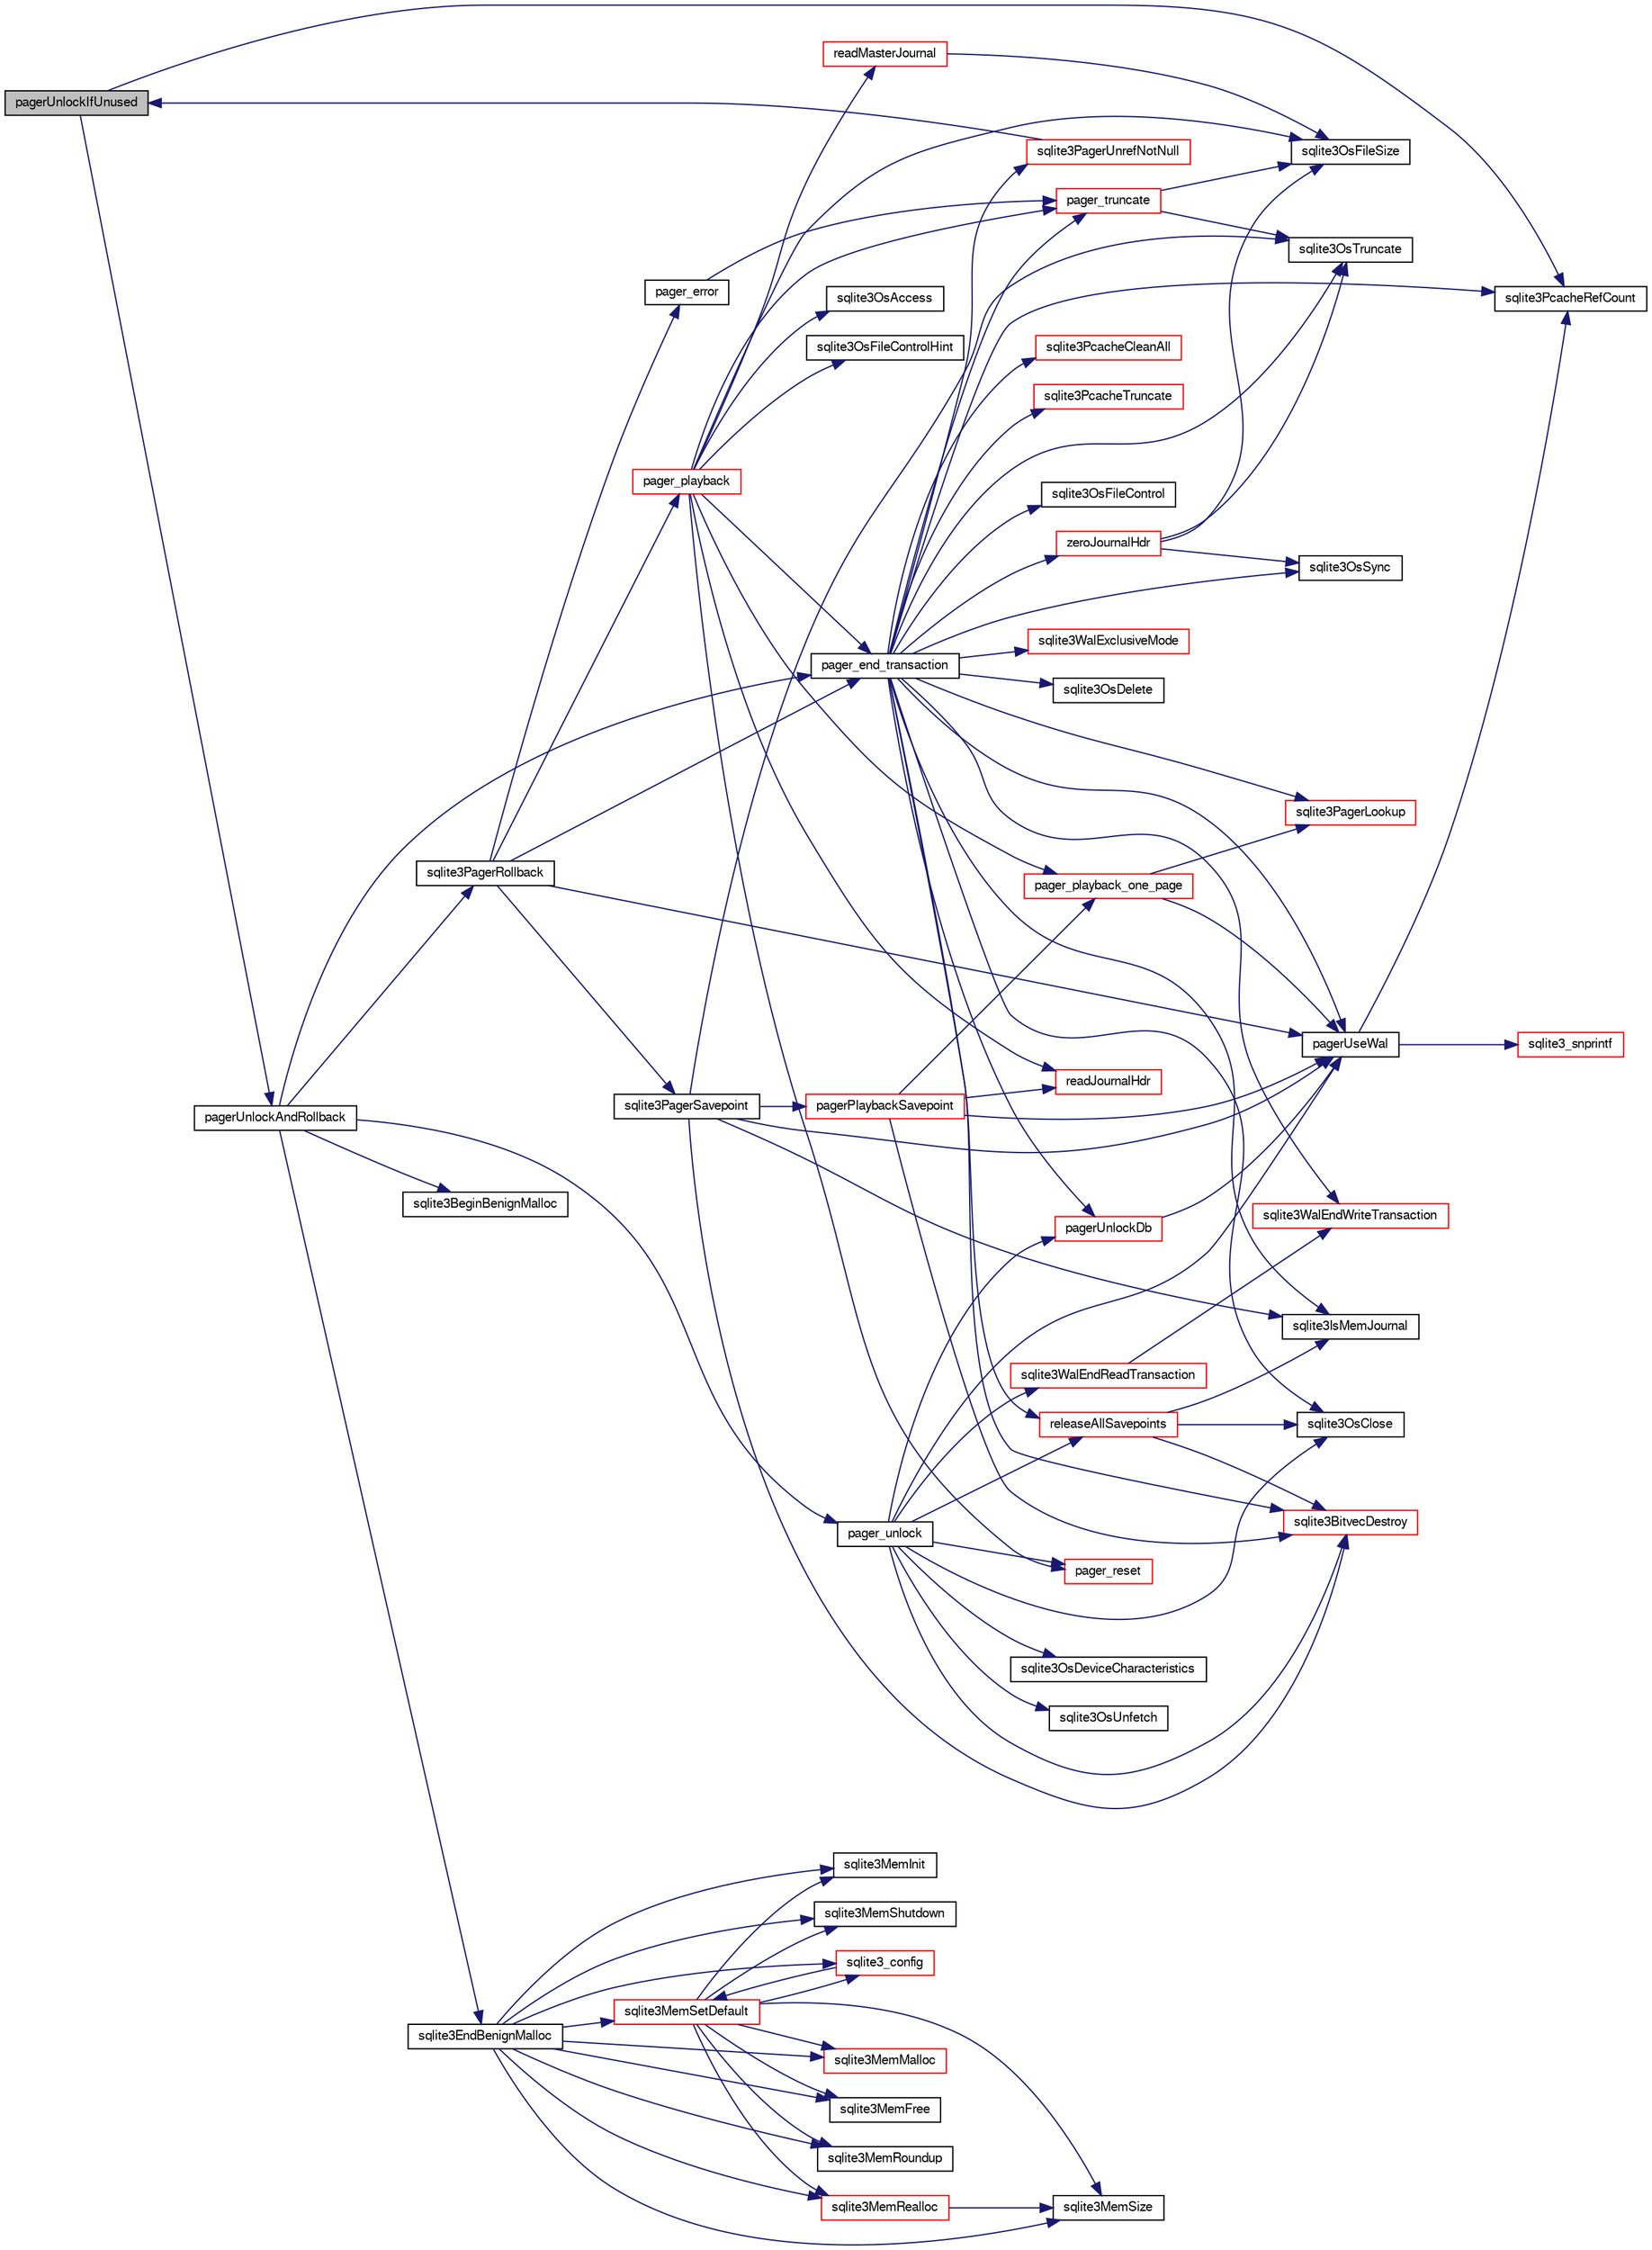 digraph "pagerUnlockIfUnused"
{
  edge [fontname="FreeSans",fontsize="10",labelfontname="FreeSans",labelfontsize="10"];
  node [fontname="FreeSans",fontsize="10",shape=record];
  rankdir="LR";
  Node208548 [label="pagerUnlockIfUnused",height=0.2,width=0.4,color="black", fillcolor="grey75", style="filled", fontcolor="black"];
  Node208548 -> Node208549 [color="midnightblue",fontsize="10",style="solid",fontname="FreeSans"];
  Node208549 [label="sqlite3PcacheRefCount",height=0.2,width=0.4,color="black", fillcolor="white", style="filled",URL="$sqlite3_8c.html#adee2536d23ec9628e0883ccab03b3429"];
  Node208548 -> Node208550 [color="midnightblue",fontsize="10",style="solid",fontname="FreeSans"];
  Node208550 [label="pagerUnlockAndRollback",height=0.2,width=0.4,color="black", fillcolor="white", style="filled",URL="$sqlite3_8c.html#a02d96b7bf62c3b13ba905d168914518c"];
  Node208550 -> Node208551 [color="midnightblue",fontsize="10",style="solid",fontname="FreeSans"];
  Node208551 [label="sqlite3BeginBenignMalloc",height=0.2,width=0.4,color="black", fillcolor="white", style="filled",URL="$sqlite3_8c.html#a3344c0e2b1b6df701a1cb326602fac14"];
  Node208550 -> Node208552 [color="midnightblue",fontsize="10",style="solid",fontname="FreeSans"];
  Node208552 [label="sqlite3PagerRollback",height=0.2,width=0.4,color="black", fillcolor="white", style="filled",URL="$sqlite3_8c.html#afdd2ecbb97b7a716892ff6bd10c7dfd0"];
  Node208552 -> Node208553 [color="midnightblue",fontsize="10",style="solid",fontname="FreeSans"];
  Node208553 [label="pagerUseWal",height=0.2,width=0.4,color="black", fillcolor="white", style="filled",URL="$sqlite3_8c.html#a31def80bfe1de9284d635ba190a5eb68"];
  Node208553 -> Node208549 [color="midnightblue",fontsize="10",style="solid",fontname="FreeSans"];
  Node208553 -> Node208554 [color="midnightblue",fontsize="10",style="solid",fontname="FreeSans"];
  Node208554 [label="sqlite3_snprintf",height=0.2,width=0.4,color="red", fillcolor="white", style="filled",URL="$sqlite3_8c.html#aa2695a752e971577f5784122f2013c40"];
  Node208552 -> Node208835 [color="midnightblue",fontsize="10",style="solid",fontname="FreeSans"];
  Node208835 [label="sqlite3PagerSavepoint",height=0.2,width=0.4,color="black", fillcolor="white", style="filled",URL="$sqlite3_8c.html#a8b5f1920b6a8b564a47e243868f2c8d4"];
  Node208835 -> Node208836 [color="midnightblue",fontsize="10",style="solid",fontname="FreeSans"];
  Node208836 [label="sqlite3BitvecDestroy",height=0.2,width=0.4,color="red", fillcolor="white", style="filled",URL="$sqlite3_8c.html#ab732400d8022b48df1b7b3ee41be045d"];
  Node208835 -> Node208837 [color="midnightblue",fontsize="10",style="solid",fontname="FreeSans"];
  Node208837 [label="sqlite3IsMemJournal",height=0.2,width=0.4,color="black", fillcolor="white", style="filled",URL="$sqlite3_8c.html#a237bb8682b84ed24be164d4c57465182"];
  Node208835 -> Node208838 [color="midnightblue",fontsize="10",style="solid",fontname="FreeSans"];
  Node208838 [label="sqlite3OsTruncate",height=0.2,width=0.4,color="black", fillcolor="white", style="filled",URL="$sqlite3_8c.html#ab14e17fc93b09d52b42c433c47eb3b68"];
  Node208835 -> Node208553 [color="midnightblue",fontsize="10",style="solid",fontname="FreeSans"];
  Node208835 -> Node208839 [color="midnightblue",fontsize="10",style="solid",fontname="FreeSans"];
  Node208839 [label="pagerPlaybackSavepoint",height=0.2,width=0.4,color="red", fillcolor="white", style="filled",URL="$sqlite3_8c.html#aedf76c3b6661c4244cc3e2c5464fd12e"];
  Node208839 -> Node208553 [color="midnightblue",fontsize="10",style="solid",fontname="FreeSans"];
  Node208839 -> Node208874 [color="midnightblue",fontsize="10",style="solid",fontname="FreeSans"];
  Node208874 [label="pager_playback_one_page",height=0.2,width=0.4,color="red", fillcolor="white", style="filled",URL="$sqlite3_8c.html#adfca1dee9939482792fe2b4ed982d00e"];
  Node208874 -> Node208553 [color="midnightblue",fontsize="10",style="solid",fontname="FreeSans"];
  Node208874 -> Node208855 [color="midnightblue",fontsize="10",style="solid",fontname="FreeSans"];
  Node208855 [label="sqlite3PagerLookup",height=0.2,width=0.4,color="red", fillcolor="white", style="filled",URL="$sqlite3_8c.html#a1252ec03814f64eed236cfb21094cafd"];
  Node208839 -> Node208935 [color="midnightblue",fontsize="10",style="solid",fontname="FreeSans"];
  Node208935 [label="readJournalHdr",height=0.2,width=0.4,color="red", fillcolor="white", style="filled",URL="$sqlite3_8c.html#a4367a6db0dfbaacd476aeecccc99904b"];
  Node208839 -> Node208836 [color="midnightblue",fontsize="10",style="solid",fontname="FreeSans"];
  Node208552 -> Node208937 [color="midnightblue",fontsize="10",style="solid",fontname="FreeSans"];
  Node208937 [label="pager_end_transaction",height=0.2,width=0.4,color="black", fillcolor="white", style="filled",URL="$sqlite3_8c.html#a0814e2cfab386b1e3ba74528870339fe"];
  Node208937 -> Node208938 [color="midnightblue",fontsize="10",style="solid",fontname="FreeSans"];
  Node208938 [label="releaseAllSavepoints",height=0.2,width=0.4,color="red", fillcolor="white", style="filled",URL="$sqlite3_8c.html#ac0ec06e81b223a42295bd1a0182b1609"];
  Node208938 -> Node208836 [color="midnightblue",fontsize="10",style="solid",fontname="FreeSans"];
  Node208938 -> Node208837 [color="midnightblue",fontsize="10",style="solid",fontname="FreeSans"];
  Node208938 -> Node208939 [color="midnightblue",fontsize="10",style="solid",fontname="FreeSans"];
  Node208939 [label="sqlite3OsClose",height=0.2,width=0.4,color="black", fillcolor="white", style="filled",URL="$sqlite3_8c.html#aa5f0aeb27273a57c0523deaf48997533"];
  Node208937 -> Node208553 [color="midnightblue",fontsize="10",style="solid",fontname="FreeSans"];
  Node208937 -> Node208837 [color="midnightblue",fontsize="10",style="solid",fontname="FreeSans"];
  Node208937 -> Node208939 [color="midnightblue",fontsize="10",style="solid",fontname="FreeSans"];
  Node208937 -> Node208838 [color="midnightblue",fontsize="10",style="solid",fontname="FreeSans"];
  Node208937 -> Node208940 [color="midnightblue",fontsize="10",style="solid",fontname="FreeSans"];
  Node208940 [label="sqlite3OsSync",height=0.2,width=0.4,color="black", fillcolor="white", style="filled",URL="$sqlite3_8c.html#a3f01629ca3b49854944cecdd14dc3358"];
  Node208937 -> Node208941 [color="midnightblue",fontsize="10",style="solid",fontname="FreeSans"];
  Node208941 [label="zeroJournalHdr",height=0.2,width=0.4,color="red", fillcolor="white", style="filled",URL="$sqlite3_8c.html#a6e1592949a5e668f43f0ff5f5d08fe10"];
  Node208941 -> Node208838 [color="midnightblue",fontsize="10",style="solid",fontname="FreeSans"];
  Node208941 -> Node208940 [color="midnightblue",fontsize="10",style="solid",fontname="FreeSans"];
  Node208941 -> Node208895 [color="midnightblue",fontsize="10",style="solid",fontname="FreeSans"];
  Node208895 [label="sqlite3OsFileSize",height=0.2,width=0.4,color="black", fillcolor="white", style="filled",URL="$sqlite3_8c.html#a395914ef2826de6ed70e92b5d02887de"];
  Node208937 -> Node208942 [color="midnightblue",fontsize="10",style="solid",fontname="FreeSans"];
  Node208942 [label="sqlite3OsDelete",height=0.2,width=0.4,color="black", fillcolor="white", style="filled",URL="$sqlite3_8c.html#a576c2e542e46ddee19d10e75337039c0"];
  Node208937 -> Node208549 [color="midnightblue",fontsize="10",style="solid",fontname="FreeSans"];
  Node208937 -> Node208855 [color="midnightblue",fontsize="10",style="solid",fontname="FreeSans"];
  Node208937 -> Node208866 [color="midnightblue",fontsize="10",style="solid",fontname="FreeSans"];
  Node208866 [label="sqlite3PagerUnrefNotNull",height=0.2,width=0.4,color="red", fillcolor="white", style="filled",URL="$sqlite3_8c.html#a4b314f96f09f5c68c94672e420e31ab9"];
  Node208866 -> Node208548 [color="midnightblue",fontsize="10",style="solid",fontname="FreeSans"];
  Node208937 -> Node208836 [color="midnightblue",fontsize="10",style="solid",fontname="FreeSans"];
  Node208937 -> Node208943 [color="midnightblue",fontsize="10",style="solid",fontname="FreeSans"];
  Node208943 [label="sqlite3PcacheCleanAll",height=0.2,width=0.4,color="red", fillcolor="white", style="filled",URL="$sqlite3_8c.html#a65aa4d4f73373a161a96fafe219b86a7"];
  Node208937 -> Node208899 [color="midnightblue",fontsize="10",style="solid",fontname="FreeSans"];
  Node208899 [label="sqlite3PcacheTruncate",height=0.2,width=0.4,color="red", fillcolor="white", style="filled",URL="$sqlite3_8c.html#aa25da46a83609c408a14977a087af782"];
  Node208937 -> Node208944 [color="midnightblue",fontsize="10",style="solid",fontname="FreeSans"];
  Node208944 [label="sqlite3WalEndWriteTransaction",height=0.2,width=0.4,color="red", fillcolor="white", style="filled",URL="$sqlite3_8c.html#a0ae58a14b40600fb21130cc4d595acc9"];
  Node208937 -> Node208947 [color="midnightblue",fontsize="10",style="solid",fontname="FreeSans"];
  Node208947 [label="pager_truncate",height=0.2,width=0.4,color="red", fillcolor="white", style="filled",URL="$sqlite3_8c.html#aa0700caa408442673a3ede3bb04b1f0b"];
  Node208947 -> Node208895 [color="midnightblue",fontsize="10",style="solid",fontname="FreeSans"];
  Node208947 -> Node208838 [color="midnightblue",fontsize="10",style="solid",fontname="FreeSans"];
  Node208937 -> Node208913 [color="midnightblue",fontsize="10",style="solid",fontname="FreeSans"];
  Node208913 [label="sqlite3OsFileControl",height=0.2,width=0.4,color="black", fillcolor="white", style="filled",URL="$sqlite3_8c.html#aa8dad928f8e52b454c6d82bd2fe5c3fc"];
  Node208937 -> Node208948 [color="midnightblue",fontsize="10",style="solid",fontname="FreeSans"];
  Node208948 [label="sqlite3WalExclusiveMode",height=0.2,width=0.4,color="red", fillcolor="white", style="filled",URL="$sqlite3_8c.html#a1ca342ad565c5ae8dd3685e3aa0b731e"];
  Node208937 -> Node208951 [color="midnightblue",fontsize="10",style="solid",fontname="FreeSans"];
  Node208951 [label="pagerUnlockDb",height=0.2,width=0.4,color="red", fillcolor="white", style="filled",URL="$sqlite3_8c.html#a8ac54f19421c76b5045a40b42d282c32"];
  Node208951 -> Node208553 [color="midnightblue",fontsize="10",style="solid",fontname="FreeSans"];
  Node208552 -> Node208953 [color="midnightblue",fontsize="10",style="solid",fontname="FreeSans"];
  Node208953 [label="pager_playback",height=0.2,width=0.4,color="red", fillcolor="white", style="filled",URL="$sqlite3_8c.html#a9d9a750a9fc76eb4b668c8a16b164a65"];
  Node208953 -> Node208895 [color="midnightblue",fontsize="10",style="solid",fontname="FreeSans"];
  Node208953 -> Node208954 [color="midnightblue",fontsize="10",style="solid",fontname="FreeSans"];
  Node208954 [label="readMasterJournal",height=0.2,width=0.4,color="red", fillcolor="white", style="filled",URL="$sqlite3_8c.html#a9f7dd04609394d281f69682034ea0b61"];
  Node208954 -> Node208895 [color="midnightblue",fontsize="10",style="solid",fontname="FreeSans"];
  Node208953 -> Node208955 [color="midnightblue",fontsize="10",style="solid",fontname="FreeSans"];
  Node208955 [label="sqlite3OsAccess",height=0.2,width=0.4,color="black", fillcolor="white", style="filled",URL="$sqlite3_8c.html#afeb6079743f71ae6557342ff391d8ceb"];
  Node208953 -> Node208935 [color="midnightblue",fontsize="10",style="solid",fontname="FreeSans"];
  Node208953 -> Node208947 [color="midnightblue",fontsize="10",style="solid",fontname="FreeSans"];
  Node208953 -> Node208897 [color="midnightblue",fontsize="10",style="solid",fontname="FreeSans"];
  Node208897 [label="pager_reset",height=0.2,width=0.4,color="red", fillcolor="white", style="filled",URL="$sqlite3_8c.html#a80434ecc2e0b58eea05c79b1690be582"];
  Node208953 -> Node208874 [color="midnightblue",fontsize="10",style="solid",fontname="FreeSans"];
  Node208953 -> Node208905 [color="midnightblue",fontsize="10",style="solid",fontname="FreeSans"];
  Node208905 [label="sqlite3OsFileControlHint",height=0.2,width=0.4,color="black", fillcolor="white", style="filled",URL="$sqlite3_8c.html#a63d0693fc056b088572daedace58e82f"];
  Node208953 -> Node208937 [color="midnightblue",fontsize="10",style="solid",fontname="FreeSans"];
  Node208552 -> Node208961 [color="midnightblue",fontsize="10",style="solid",fontname="FreeSans"];
  Node208961 [label="pager_error",height=0.2,width=0.4,color="black", fillcolor="white", style="filled",URL="$sqlite3_8c.html#ac15e13c61047b37098e21115614ddd22"];
  Node208961 -> Node208947 [color="midnightblue",fontsize="10",style="solid",fontname="FreeSans"];
  Node208550 -> Node208629 [color="midnightblue",fontsize="10",style="solid",fontname="FreeSans"];
  Node208629 [label="sqlite3EndBenignMalloc",height=0.2,width=0.4,color="black", fillcolor="white", style="filled",URL="$sqlite3_8c.html#a4582127cc64d483dc66c7acf9d8d8fbb"];
  Node208629 -> Node208604 [color="midnightblue",fontsize="10",style="solid",fontname="FreeSans"];
  Node208604 [label="sqlite3MemMalloc",height=0.2,width=0.4,color="red", fillcolor="white", style="filled",URL="$sqlite3_8c.html#a53157f1a669f949332f44ca9f15c0a43"];
  Node208629 -> Node208609 [color="midnightblue",fontsize="10",style="solid",fontname="FreeSans"];
  Node208609 [label="sqlite3MemFree",height=0.2,width=0.4,color="black", fillcolor="white", style="filled",URL="$sqlite3_8c.html#a4198492989c7a427e3d704c06058850a"];
  Node208629 -> Node208610 [color="midnightblue",fontsize="10",style="solid",fontname="FreeSans"];
  Node208610 [label="sqlite3MemRealloc",height=0.2,width=0.4,color="red", fillcolor="white", style="filled",URL="$sqlite3_8c.html#addd043cc5742c3b0cf536763cd4e6948"];
  Node208610 -> Node208611 [color="midnightblue",fontsize="10",style="solid",fontname="FreeSans"];
  Node208611 [label="sqlite3MemSize",height=0.2,width=0.4,color="black", fillcolor="white", style="filled",URL="$sqlite3_8c.html#a564962938d56643e999de431c190f937"];
  Node208629 -> Node208611 [color="midnightblue",fontsize="10",style="solid",fontname="FreeSans"];
  Node208629 -> Node208612 [color="midnightblue",fontsize="10",style="solid",fontname="FreeSans"];
  Node208612 [label="sqlite3MemRoundup",height=0.2,width=0.4,color="black", fillcolor="white", style="filled",URL="$sqlite3_8c.html#ac9d66a2d2d224dfafcf6a49d48436ddc"];
  Node208629 -> Node208613 [color="midnightblue",fontsize="10",style="solid",fontname="FreeSans"];
  Node208613 [label="sqlite3MemInit",height=0.2,width=0.4,color="black", fillcolor="white", style="filled",URL="$sqlite3_8c.html#a1ec61c1becf036ba7fcb571ae51300af"];
  Node208629 -> Node208614 [color="midnightblue",fontsize="10",style="solid",fontname="FreeSans"];
  Node208614 [label="sqlite3MemShutdown",height=0.2,width=0.4,color="black", fillcolor="white", style="filled",URL="$sqlite3_8c.html#a934531b3f7c4743196f453ce6db028dc"];
  Node208629 -> Node208603 [color="midnightblue",fontsize="10",style="solid",fontname="FreeSans"];
  Node208603 [label="sqlite3MemSetDefault",height=0.2,width=0.4,color="red", fillcolor="white", style="filled",URL="$sqlite3_8c.html#a162fbfd727e92c5f8f72625b5ff62549"];
  Node208603 -> Node208604 [color="midnightblue",fontsize="10",style="solid",fontname="FreeSans"];
  Node208603 -> Node208609 [color="midnightblue",fontsize="10",style="solid",fontname="FreeSans"];
  Node208603 -> Node208610 [color="midnightblue",fontsize="10",style="solid",fontname="FreeSans"];
  Node208603 -> Node208611 [color="midnightblue",fontsize="10",style="solid",fontname="FreeSans"];
  Node208603 -> Node208612 [color="midnightblue",fontsize="10",style="solid",fontname="FreeSans"];
  Node208603 -> Node208613 [color="midnightblue",fontsize="10",style="solid",fontname="FreeSans"];
  Node208603 -> Node208614 [color="midnightblue",fontsize="10",style="solid",fontname="FreeSans"];
  Node208603 -> Node208615 [color="midnightblue",fontsize="10",style="solid",fontname="FreeSans"];
  Node208615 [label="sqlite3_config",height=0.2,width=0.4,color="red", fillcolor="white", style="filled",URL="$sqlite3_8c.html#a74ad420b6f26bc06a04ff6ecec8a8c91"];
  Node208615 -> Node208603 [color="midnightblue",fontsize="10",style="solid",fontname="FreeSans"];
  Node208629 -> Node208615 [color="midnightblue",fontsize="10",style="solid",fontname="FreeSans"];
  Node208550 -> Node208937 [color="midnightblue",fontsize="10",style="solid",fontname="FreeSans"];
  Node208550 -> Node208962 [color="midnightblue",fontsize="10",style="solid",fontname="FreeSans"];
  Node208962 [label="pager_unlock",height=0.2,width=0.4,color="black", fillcolor="white", style="filled",URL="$sqlite3_8c.html#a5b54bd09bd76fa68eb6310fbf9bbaf20"];
  Node208962 -> Node208836 [color="midnightblue",fontsize="10",style="solid",fontname="FreeSans"];
  Node208962 -> Node208938 [color="midnightblue",fontsize="10",style="solid",fontname="FreeSans"];
  Node208962 -> Node208553 [color="midnightblue",fontsize="10",style="solid",fontname="FreeSans"];
  Node208962 -> Node208963 [color="midnightblue",fontsize="10",style="solid",fontname="FreeSans"];
  Node208963 [label="sqlite3WalEndReadTransaction",height=0.2,width=0.4,color="red", fillcolor="white", style="filled",URL="$sqlite3_8c.html#a2d0ec4393370b11b4db7d9836d38eb40"];
  Node208963 -> Node208944 [color="midnightblue",fontsize="10",style="solid",fontname="FreeSans"];
  Node208962 -> Node208917 [color="midnightblue",fontsize="10",style="solid",fontname="FreeSans"];
  Node208917 [label="sqlite3OsDeviceCharacteristics",height=0.2,width=0.4,color="black", fillcolor="white", style="filled",URL="$sqlite3_8c.html#a251e030ce1bd2e552bc2dd66b1ac36d0"];
  Node208962 -> Node208939 [color="midnightblue",fontsize="10",style="solid",fontname="FreeSans"];
  Node208962 -> Node208951 [color="midnightblue",fontsize="10",style="solid",fontname="FreeSans"];
  Node208962 -> Node208897 [color="midnightblue",fontsize="10",style="solid",fontname="FreeSans"];
  Node208962 -> Node208851 [color="midnightblue",fontsize="10",style="solid",fontname="FreeSans"];
  Node208851 [label="sqlite3OsUnfetch",height=0.2,width=0.4,color="black", fillcolor="white", style="filled",URL="$sqlite3_8c.html#abc0da72cb8b8989cf8708b572fe5fef4"];
}
